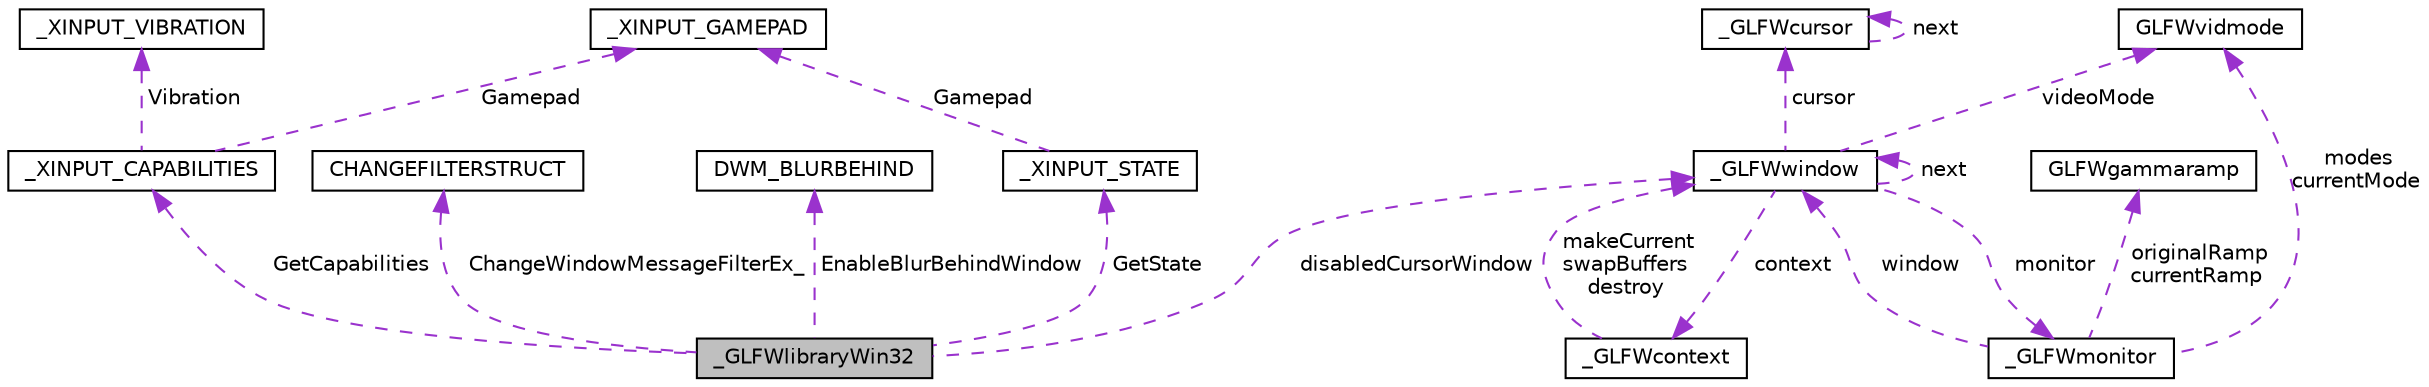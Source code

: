 digraph "_GLFWlibraryWin32"
{
 // LATEX_PDF_SIZE
  edge [fontname="Helvetica",fontsize="10",labelfontname="Helvetica",labelfontsize="10"];
  node [fontname="Helvetica",fontsize="10",shape=record];
  Node1 [label="_GLFWlibraryWin32",height=0.2,width=0.4,color="black", fillcolor="grey75", style="filled", fontcolor="black",tooltip=" "];
  Node2 -> Node1 [dir="back",color="darkorchid3",fontsize="10",style="dashed",label=" GetCapabilities" ];
  Node2 [label="_XINPUT_CAPABILITIES",height=0.2,width=0.4,color="black", fillcolor="white", style="filled",URL="$struct__XINPUT__CAPABILITIES.html",tooltip=" "];
  Node3 -> Node2 [dir="back",color="darkorchid3",fontsize="10",style="dashed",label=" Gamepad" ];
  Node3 [label="_XINPUT_GAMEPAD",height=0.2,width=0.4,color="black", fillcolor="white", style="filled",URL="$struct__XINPUT__GAMEPAD.html",tooltip=" "];
  Node4 -> Node2 [dir="back",color="darkorchid3",fontsize="10",style="dashed",label=" Vibration" ];
  Node4 [label="_XINPUT_VIBRATION",height=0.2,width=0.4,color="black", fillcolor="white", style="filled",URL="$struct__XINPUT__VIBRATION.html",tooltip=" "];
  Node5 -> Node1 [dir="back",color="darkorchid3",fontsize="10",style="dashed",label=" GetState" ];
  Node5 [label="_XINPUT_STATE",height=0.2,width=0.4,color="black", fillcolor="white", style="filled",URL="$struct__XINPUT__STATE.html",tooltip=" "];
  Node3 -> Node5 [dir="back",color="darkorchid3",fontsize="10",style="dashed",label=" Gamepad" ];
  Node6 -> Node1 [dir="back",color="darkorchid3",fontsize="10",style="dashed",label=" disabledCursorWindow" ];
  Node6 [label="_GLFWwindow",height=0.2,width=0.4,color="black", fillcolor="white", style="filled",URL="$struct__GLFWwindow.html",tooltip=" "];
  Node7 -> Node6 [dir="back",color="darkorchid3",fontsize="10",style="dashed",label=" context" ];
  Node7 [label="_GLFWcontext",height=0.2,width=0.4,color="black", fillcolor="white", style="filled",URL="$struct__GLFWcontext.html",tooltip=" "];
  Node6 -> Node7 [dir="back",color="darkorchid3",fontsize="10",style="dashed",label=" makeCurrent\nswapBuffers\ndestroy" ];
  Node8 -> Node6 [dir="back",color="darkorchid3",fontsize="10",style="dashed",label=" videoMode" ];
  Node8 [label="GLFWvidmode",height=0.2,width=0.4,color="black", fillcolor="white", style="filled",URL="$structGLFWvidmode.html",tooltip="Video mode type."];
  Node9 -> Node6 [dir="back",color="darkorchid3",fontsize="10",style="dashed",label=" monitor" ];
  Node9 [label="_GLFWmonitor",height=0.2,width=0.4,color="black", fillcolor="white", style="filled",URL="$struct__GLFWmonitor.html",tooltip=" "];
  Node8 -> Node9 [dir="back",color="darkorchid3",fontsize="10",style="dashed",label=" modes\ncurrentMode" ];
  Node10 -> Node9 [dir="back",color="darkorchid3",fontsize="10",style="dashed",label=" originalRamp\ncurrentRamp" ];
  Node10 [label="GLFWgammaramp",height=0.2,width=0.4,color="black", fillcolor="white", style="filled",URL="$structGLFWgammaramp.html",tooltip="Gamma ramp."];
  Node6 -> Node9 [dir="back",color="darkorchid3",fontsize="10",style="dashed",label=" window" ];
  Node11 -> Node6 [dir="back",color="darkorchid3",fontsize="10",style="dashed",label=" cursor" ];
  Node11 [label="_GLFWcursor",height=0.2,width=0.4,color="black", fillcolor="white", style="filled",URL="$struct__GLFWcursor.html",tooltip=" "];
  Node11 -> Node11 [dir="back",color="darkorchid3",fontsize="10",style="dashed",label=" next" ];
  Node6 -> Node6 [dir="back",color="darkorchid3",fontsize="10",style="dashed",label=" next" ];
  Node12 -> Node1 [dir="back",color="darkorchid3",fontsize="10",style="dashed",label=" ChangeWindowMessageFilterEx_" ];
  Node12 [label="CHANGEFILTERSTRUCT",height=0.2,width=0.4,color="black", fillcolor="white", style="filled",URL="$structCHANGEFILTERSTRUCT.html",tooltip=" "];
  Node13 -> Node1 [dir="back",color="darkorchid3",fontsize="10",style="dashed",label=" EnableBlurBehindWindow" ];
  Node13 [label="DWM_BLURBEHIND",height=0.2,width=0.4,color="black", fillcolor="white", style="filled",URL="$structDWM__BLURBEHIND.html",tooltip=" "];
}
